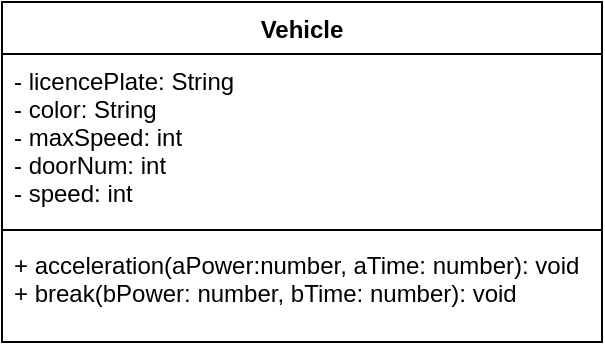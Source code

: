 <mxfile>
    <diagram id="KQ5abwNbQhmPk_wb7VK9" name="Page-1">
        <mxGraphModel dx="1074" dy="692" grid="1" gridSize="10" guides="1" tooltips="1" connect="1" arrows="1" fold="1" page="1" pageScale="1" pageWidth="827" pageHeight="1169" math="0" shadow="0">
            <root>
                <mxCell id="0"/>
                <mxCell id="1" parent="0"/>
                <mxCell id="13" value="Vehicle" style="swimlane;fontStyle=1;align=center;verticalAlign=top;childLayout=stackLayout;horizontal=1;startSize=26;horizontalStack=0;resizeParent=1;resizeParentMax=0;resizeLast=0;collapsible=1;marginBottom=0;" parent="1" vertex="1">
                    <mxGeometry x="220" y="230" width="300" height="170" as="geometry"/>
                </mxCell>
                <mxCell id="14" value="- licencePlate: String&#10;- color: String&#10;- maxSpeed: int&#10;- doorNum: int&#10;- speed: int" style="text;strokeColor=none;fillColor=none;align=left;verticalAlign=top;spacingLeft=4;spacingRight=4;overflow=hidden;rotatable=0;points=[[0,0.5],[1,0.5]];portConstraint=eastwest;" parent="13" vertex="1">
                    <mxGeometry y="26" width="300" height="84" as="geometry"/>
                </mxCell>
                <mxCell id="15" value="" style="line;strokeWidth=1;fillColor=none;align=left;verticalAlign=middle;spacingTop=-1;spacingLeft=3;spacingRight=3;rotatable=0;labelPosition=right;points=[];portConstraint=eastwest;" parent="13" vertex="1">
                    <mxGeometry y="110" width="300" height="8" as="geometry"/>
                </mxCell>
                <mxCell id="16" value="+ acceleration(aPower:number, aTime: number): void&#10;+ break(bPower: number, bTime: number): void" style="text;strokeColor=none;fillColor=none;align=left;verticalAlign=top;spacingLeft=4;spacingRight=4;overflow=hidden;rotatable=0;points=[[0,0.5],[1,0.5]];portConstraint=eastwest;" parent="13" vertex="1">
                    <mxGeometry y="118" width="300" height="52" as="geometry"/>
                </mxCell>
            </root>
        </mxGraphModel>
    </diagram>
</mxfile>